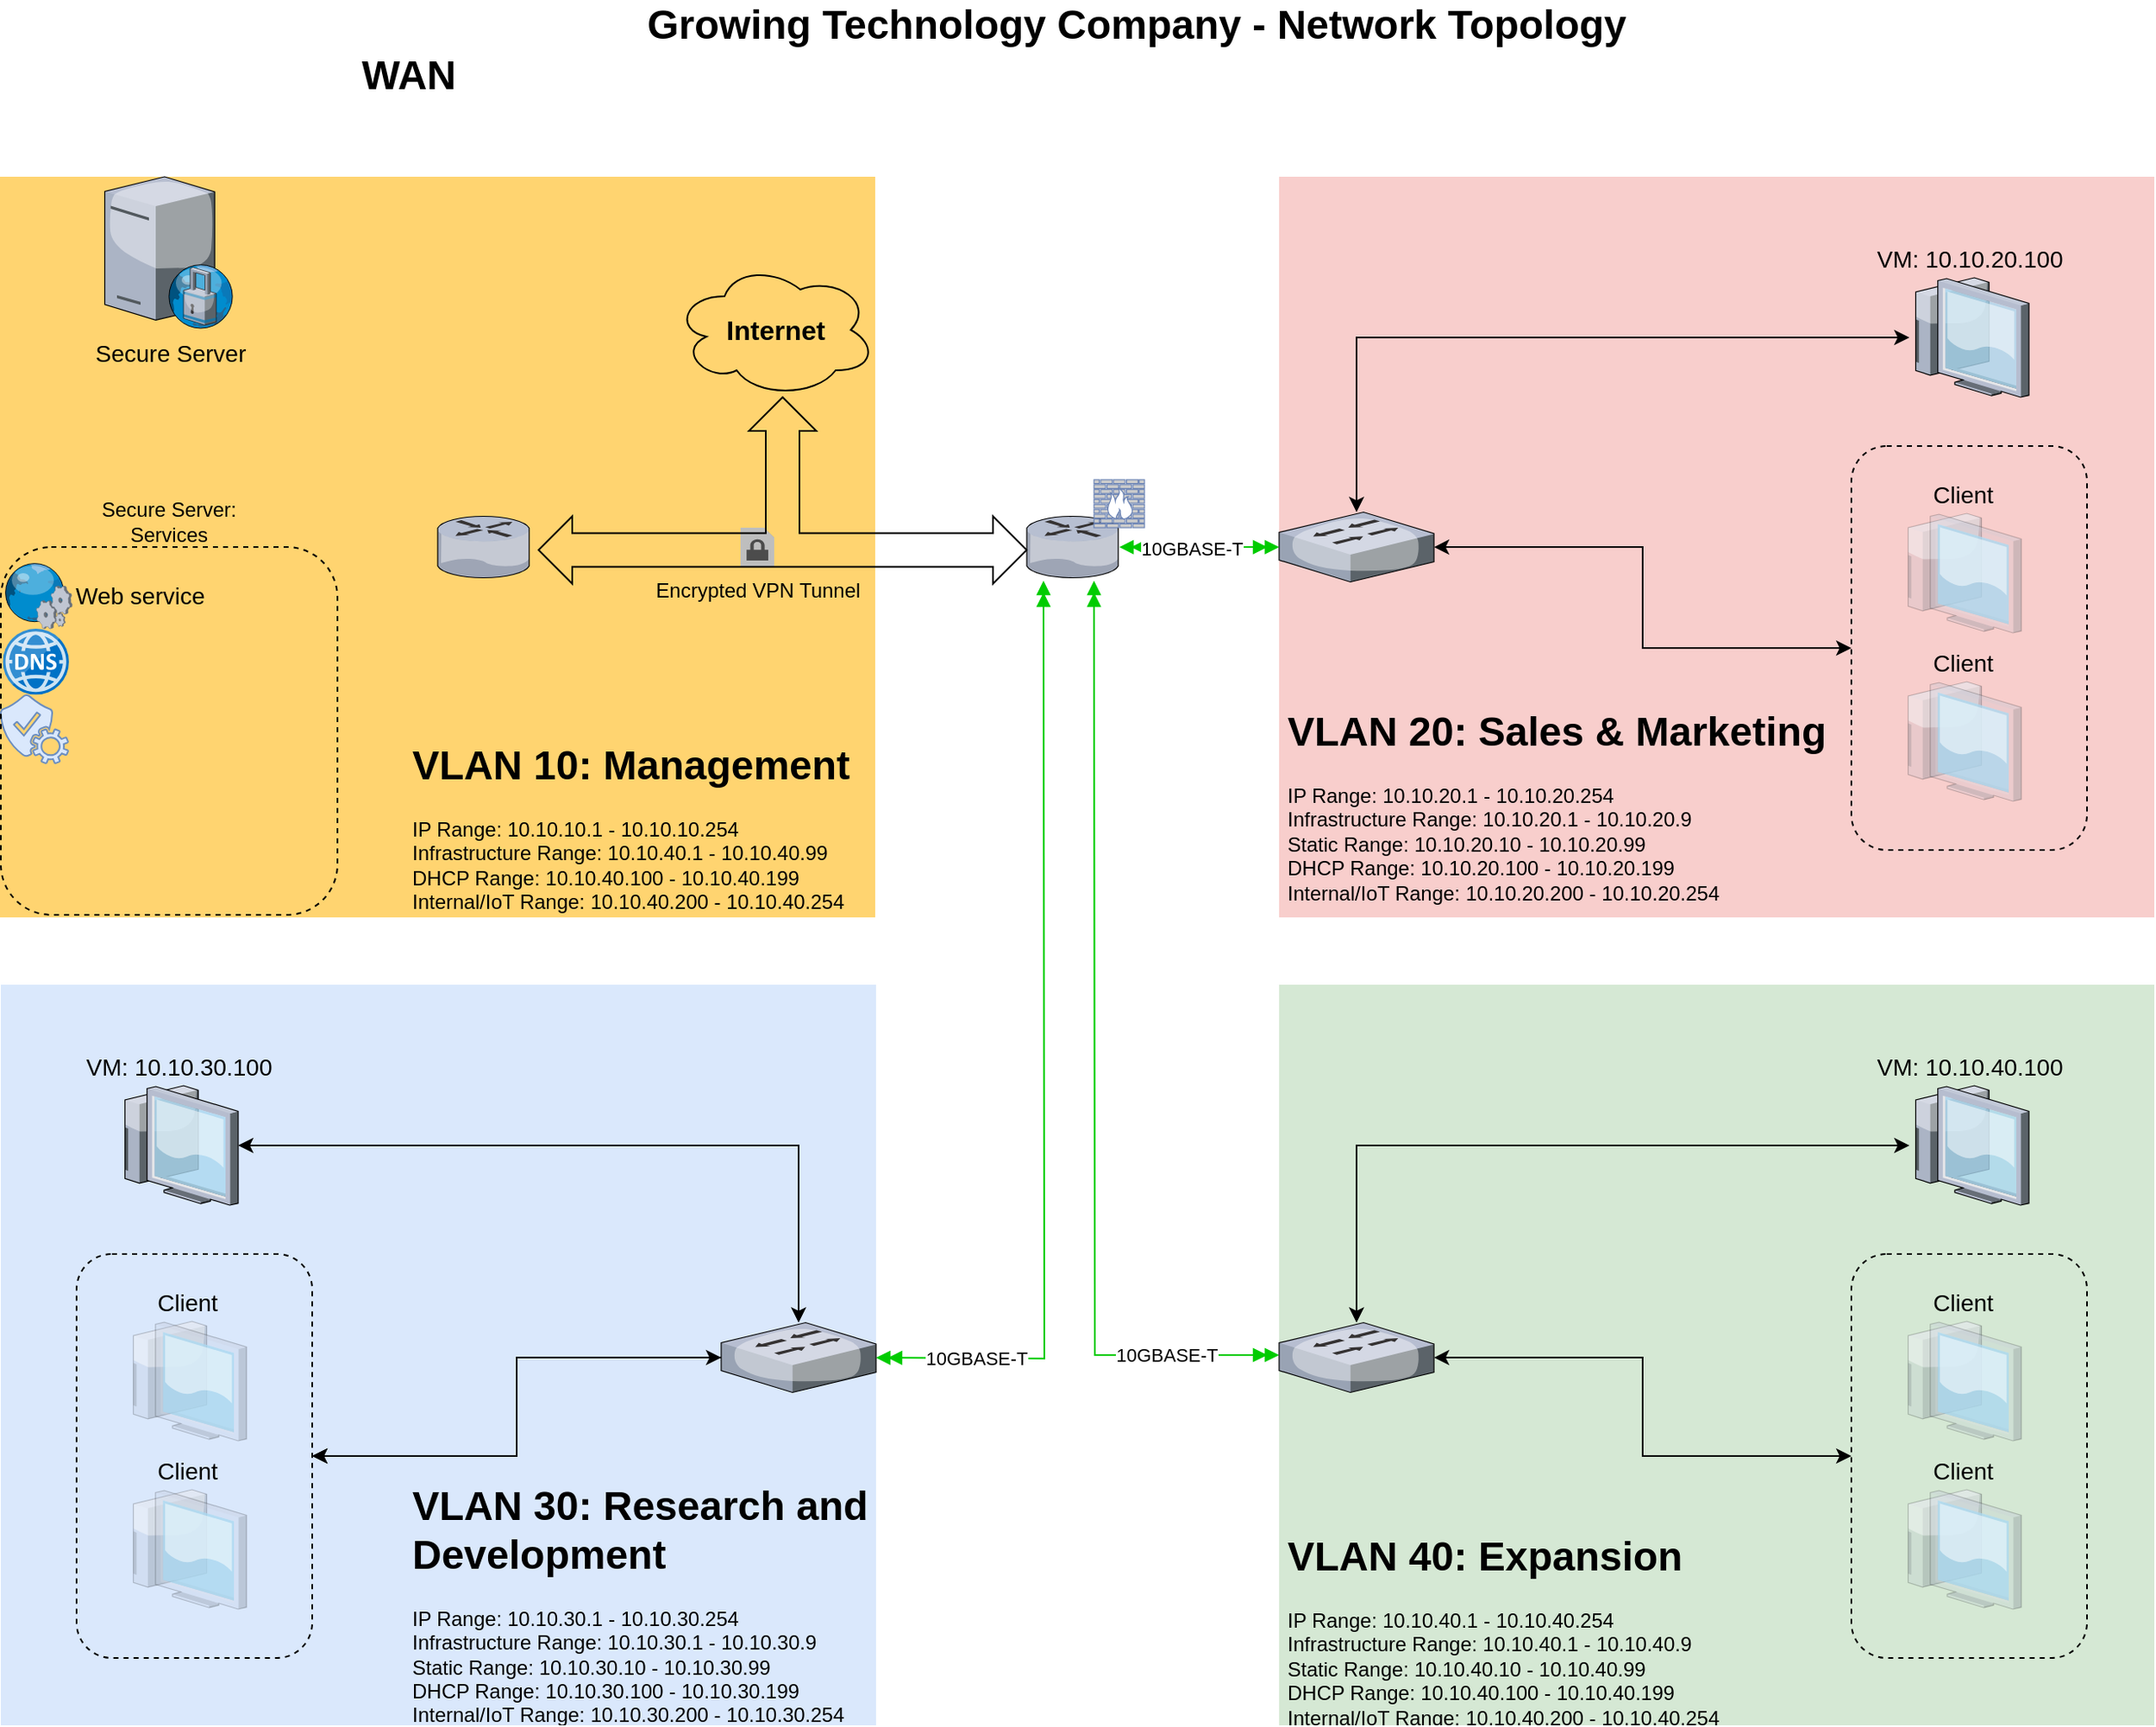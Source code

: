 <mxfile version="22.1.11" type="github">
  <diagram name="Page-1" id="e3a06f82-3646-2815-327d-82caf3d4e204">
    <mxGraphModel dx="1521" dy="833" grid="1" gridSize="10" guides="1" tooltips="1" connect="1" arrows="1" fold="1" page="1" pageScale="1.5" pageWidth="1169" pageHeight="826" background="none" math="0" shadow="0">
      <root>
        <mxCell id="0" style=";html=1;" />
        <mxCell id="1" style=";html=1;" parent="0" />
        <mxCell id="6a7d8f32e03d9370-58" value="" style="whiteSpace=wrap;html=1;fillColor=#dae8fc;fontSize=14;strokeColor=none;verticalAlign=top;movable=1;resizable=1;rotatable=1;deletable=1;editable=1;locked=0;connectable=1;" parent="1" vertex="1">
          <mxGeometry x="0.5" y="760" width="520" height="440" as="geometry" />
        </mxCell>
        <mxCell id="6a7d8f32e03d9370-61" value="" style="whiteSpace=wrap;html=1;fillColor=#f8cecc;fontSize=14;strokeColor=none;verticalAlign=top;" parent="1" vertex="1">
          <mxGeometry x="760" y="280" width="520" height="440" as="geometry" />
        </mxCell>
        <mxCell id="6a7d8f32e03d9370-60" value="" style="whiteSpace=wrap;html=1;fillColor=#d5e8d4;fontSize=14;strokeColor=none;verticalAlign=top;movable=1;resizable=1;rotatable=1;deletable=1;editable=1;locked=0;connectable=1;" parent="1" vertex="1">
          <mxGeometry x="760" y="760" width="520" height="440" as="geometry" />
        </mxCell>
        <mxCell id="_Fg3832ocY5UdGi91KtJ-26" style="edgeStyle=orthogonalEdgeStyle;rounded=0;orthogonalLoop=1;jettySize=auto;html=1;startArrow=doubleBlock;startFill=1;strokeColor=#00CC00;endArrow=doubleBlock;endFill=1;" parent="1" source="6a7d8f32e03d9370-60" edge="1">
          <mxGeometry relative="1" as="geometry">
            <mxPoint x="650" y="520" as="targetPoint" />
          </mxGeometry>
        </mxCell>
        <mxCell id="6a7d8f32e03d9370-57" value="" style="whiteSpace=wrap;html=1;fillColor=#FFD470;gradientColor=none;fontSize=14;strokeColor=none;verticalAlign=top;" parent="1" vertex="1">
          <mxGeometry y="280" width="520" height="440" as="geometry" />
        </mxCell>
        <mxCell id="nh6uhX6UCBA931svxPW4-37" style="edgeStyle=orthogonalEdgeStyle;rounded=1;orthogonalLoop=1;jettySize=auto;html=1;entryX=0;entryY=0.5;entryDx=0;entryDy=0;startArrow=doubleBlock;startFill=1;strokeColor=#00CC00;endArrow=doubleBlock;endFill=1;" parent="1" source="6a7d8f32e03d9370-13" target="6a7d8f32e03d9370-61" edge="1">
          <mxGeometry relative="1" as="geometry">
            <mxPoint x="713" y="510" as="targetPoint" />
          </mxGeometry>
        </mxCell>
        <mxCell id="6a7d8f32e03d9370-13" value="" style="verticalLabelPosition=bottom;aspect=fixed;html=1;verticalAlign=top;strokeColor=none;shape=mxgraph.citrix.router;fillColor=#66B2FF;gradientColor=#0066CC;fontSize=14;" parent="1" vertex="1">
          <mxGeometry x="610" y="481.75" width="55" height="36.5" as="geometry" />
        </mxCell>
        <mxCell id="_Fg3832ocY5UdGi91KtJ-34" style="edgeStyle=orthogonalEdgeStyle;rounded=0;orthogonalLoop=1;jettySize=auto;html=1;startArrow=classic;startFill=1;" parent="1" source="6a7d8f32e03d9370-29" target="nh6uhX6UCBA931svxPW4-12" edge="1">
          <mxGeometry relative="1" as="geometry" />
        </mxCell>
        <mxCell id="6a7d8f32e03d9370-29" value="VM: 10.10.20.100" style="verticalLabelPosition=top;aspect=fixed;html=1;verticalAlign=bottom;strokeColor=none;shape=mxgraph.citrix.thin_client;fillColor=#66B2FF;gradientColor=#0066CC;fontSize=14;labelPosition=center;align=center;" parent="1" vertex="1">
          <mxGeometry x="1134.5" y="340" width="71" height="71" as="geometry" />
        </mxCell>
        <mxCell id="6a7d8f32e03d9370-62" value="Growing Technology Company - Network Topology" style="text;strokeColor=none;fillColor=none;html=1;fontSize=24;fontStyle=1;verticalAlign=middle;align=center;" parent="1" vertex="1">
          <mxGeometry x="360" y="180" width="630.5" height="20" as="geometry" />
        </mxCell>
        <mxCell id="_Fg3832ocY5UdGi91KtJ-35" style="edgeStyle=orthogonalEdgeStyle;rounded=0;orthogonalLoop=1;jettySize=auto;html=1;entryX=0;entryY=0.5;entryDx=0;entryDy=0;startArrow=classic;startFill=1;" parent="1" source="nh6uhX6UCBA931svxPW4-12" target="_Fg3832ocY5UdGi91KtJ-22" edge="1">
          <mxGeometry relative="1" as="geometry" />
        </mxCell>
        <mxCell id="nh6uhX6UCBA931svxPW4-12" value="" style="verticalLabelPosition=bottom;sketch=0;aspect=fixed;html=1;verticalAlign=top;strokeColor=none;align=center;outlineConnect=0;shape=mxgraph.citrix.switch;" parent="1" vertex="1">
          <mxGeometry x="760" y="479.25" width="92" height="41.5" as="geometry" />
        </mxCell>
        <mxCell id="_Fg3832ocY5UdGi91KtJ-14" style="edgeStyle=orthogonalEdgeStyle;rounded=0;orthogonalLoop=1;jettySize=auto;html=1;entryX=1;entryY=0.5;entryDx=0;entryDy=0;" parent="1" source="nh6uhX6UCBA931svxPW4-13" target="_Fg3832ocY5UdGi91KtJ-7" edge="1">
          <mxGeometry relative="1" as="geometry" />
        </mxCell>
        <mxCell id="_Fg3832ocY5UdGi91KtJ-25" style="edgeStyle=orthogonalEdgeStyle;rounded=0;orthogonalLoop=1;jettySize=auto;html=1;startArrow=doubleBlock;startFill=1;strokeColor=#00CC00;endArrow=doubleBlock;endFill=1;" parent="1" edge="1">
          <mxGeometry relative="1" as="geometry">
            <mxPoint x="620" y="520" as="targetPoint" />
            <mxPoint x="520.5" y="981.6" as="sourcePoint" />
          </mxGeometry>
        </mxCell>
        <mxCell id="_Fg3832ocY5UdGi91KtJ-44" value="10GBASE-T" style="edgeLabel;html=1;align=center;verticalAlign=middle;resizable=0;points=[];" parent="_Fg3832ocY5UdGi91KtJ-25" vertex="1" connectable="0">
          <mxGeometry x="-0.809" y="-3" relative="1" as="geometry">
            <mxPoint x="6" y="-3" as="offset" />
          </mxGeometry>
        </mxCell>
        <mxCell id="nh6uhX6UCBA931svxPW4-13" value="" style="verticalLabelPosition=bottom;sketch=0;aspect=fixed;html=1;verticalAlign=top;strokeColor=none;align=center;outlineConnect=0;shape=mxgraph.citrix.switch;" parent="1" vertex="1">
          <mxGeometry x="428.5" y="960.75" width="92" height="41.5" as="geometry" />
        </mxCell>
        <mxCell id="_Fg3832ocY5UdGi91KtJ-31" style="edgeStyle=orthogonalEdgeStyle;rounded=0;orthogonalLoop=1;jettySize=auto;html=1;startArrow=classic;startFill=1;" parent="1" source="nh6uhX6UCBA931svxPW4-14" target="_Fg3832ocY5UdGi91KtJ-30" edge="1">
          <mxGeometry relative="1" as="geometry" />
        </mxCell>
        <mxCell id="nh6uhX6UCBA931svxPW4-14" value="" style="verticalLabelPosition=bottom;sketch=0;aspect=fixed;html=1;verticalAlign=top;strokeColor=none;align=center;outlineConnect=0;shape=mxgraph.citrix.switch;" parent="1" vertex="1">
          <mxGeometry x="760" y="960.75" width="92" height="41.5" as="geometry" />
        </mxCell>
        <mxCell id="_Fg3832ocY5UdGi91KtJ-12" style="edgeStyle=orthogonalEdgeStyle;rounded=0;orthogonalLoop=1;jettySize=auto;html=1;startArrow=classic;startFill=1;" parent="1" source="nh6uhX6UCBA931svxPW4-17" target="nh6uhX6UCBA931svxPW4-13" edge="1">
          <mxGeometry relative="1" as="geometry">
            <mxPoint x="360" y="940" as="targetPoint" />
          </mxGeometry>
        </mxCell>
        <mxCell id="nh6uhX6UCBA931svxPW4-17" value="VM: 10.10.30.100" style="verticalLabelPosition=top;aspect=fixed;html=1;verticalAlign=bottom;strokeColor=none;shape=mxgraph.citrix.thin_client;fillColor=#66B2FF;gradientColor=#0066CC;fontSize=14;labelPosition=center;align=center;" parent="1" vertex="1">
          <mxGeometry x="70.5" y="820" width="71" height="71" as="geometry" />
        </mxCell>
        <mxCell id="_Fg3832ocY5UdGi91KtJ-17" style="edgeStyle=orthogonalEdgeStyle;rounded=0;orthogonalLoop=1;jettySize=auto;html=1;startArrow=classic;startFill=1;" parent="1" source="nh6uhX6UCBA931svxPW4-18" target="nh6uhX6UCBA931svxPW4-14" edge="1">
          <mxGeometry relative="1" as="geometry" />
        </mxCell>
        <mxCell id="nh6uhX6UCBA931svxPW4-18" value="VM: 10.10.40.100" style="verticalLabelPosition=top;aspect=fixed;html=1;verticalAlign=bottom;strokeColor=none;shape=mxgraph.citrix.thin_client;fillColor=#66B2FF;gradientColor=#0066CC;fontSize=14;labelPosition=center;align=center;" parent="1" vertex="1">
          <mxGeometry x="1134.5" y="820" width="71" height="71" as="geometry" />
        </mxCell>
        <mxCell id="nh6uhX6UCBA931svxPW4-34" value="Encrypted VPN Tunnel" style="outlineConnect=0;dashed=0;verticalLabelPosition=bottom;verticalAlign=top;align=center;html=1;shape=mxgraph.aws3.encrypted_data;fillColor=#7D7C7C;gradientColor=none;" parent="1" vertex="1">
          <mxGeometry x="440" y="488.5" width="20" height="23" as="geometry" />
        </mxCell>
        <mxCell id="_Fg3832ocY5UdGi91KtJ-9" value="" style="group" parent="1" vertex="1" connectable="0">
          <mxGeometry x="45.5" y="920" width="140" height="240" as="geometry" />
        </mxCell>
        <mxCell id="_Fg3832ocY5UdGi91KtJ-5" value="Client" style="verticalLabelPosition=top;aspect=fixed;html=1;verticalAlign=bottom;shape=mxgraph.citrix.thin_client;fontSize=14;labelPosition=center;align=center;gradientDirection=south;opacity=20;movable=1;resizable=1;rotatable=1;deletable=1;editable=1;locked=0;connectable=1;" parent="_Fg3832ocY5UdGi91KtJ-9" vertex="1">
          <mxGeometry x="30" y="140" width="71" height="71" as="geometry" />
        </mxCell>
        <mxCell id="_Fg3832ocY5UdGi91KtJ-6" value="Client" style="verticalLabelPosition=top;aspect=fixed;html=1;verticalAlign=bottom;shape=mxgraph.citrix.thin_client;fontSize=14;labelPosition=center;align=center;gradientDirection=south;opacity=20;movable=1;resizable=1;rotatable=1;deletable=1;editable=1;locked=0;connectable=1;" parent="_Fg3832ocY5UdGi91KtJ-9" vertex="1">
          <mxGeometry x="30" y="40" width="71" height="71" as="geometry" />
        </mxCell>
        <mxCell id="_Fg3832ocY5UdGi91KtJ-7" value="" style="rounded=1;whiteSpace=wrap;html=1;dashed=1;fillColor=none;movable=1;resizable=1;rotatable=1;deletable=1;editable=1;locked=0;connectable=1;" parent="_Fg3832ocY5UdGi91KtJ-9" vertex="1">
          <mxGeometry width="140" height="240" as="geometry" />
        </mxCell>
        <mxCell id="_Fg3832ocY5UdGi91KtJ-10" value="" style="endArrow=none;html=1;rounded=0;" parent="1" source="6a7d8f32e03d9370-58" edge="1">
          <mxGeometry width="50" height="50" relative="1" as="geometry">
            <mxPoint x="400" y="810" as="sourcePoint" />
            <mxPoint x="450" y="760" as="targetPoint" />
          </mxGeometry>
        </mxCell>
        <mxCell id="_Fg3832ocY5UdGi91KtJ-13" style="edgeStyle=orthogonalEdgeStyle;rounded=0;orthogonalLoop=1;jettySize=auto;html=1;startArrow=classic;startFill=1;" parent="1" source="_Fg3832ocY5UdGi91KtJ-7" target="nh6uhX6UCBA931svxPW4-13" edge="1">
          <mxGeometry relative="1" as="geometry" />
        </mxCell>
        <mxCell id="_Fg3832ocY5UdGi91KtJ-19" value="" style="group" parent="1" vertex="1" connectable="0">
          <mxGeometry x="1100" y="440" width="140" height="240" as="geometry" />
        </mxCell>
        <mxCell id="_Fg3832ocY5UdGi91KtJ-20" value="Client" style="verticalLabelPosition=top;aspect=fixed;html=1;verticalAlign=bottom;shape=mxgraph.citrix.thin_client;fontSize=14;labelPosition=center;align=center;gradientDirection=south;opacity=20;movable=1;resizable=1;rotatable=1;deletable=1;editable=1;locked=0;connectable=1;" parent="_Fg3832ocY5UdGi91KtJ-19" vertex="1">
          <mxGeometry x="30" y="140" width="71" height="71" as="geometry" />
        </mxCell>
        <mxCell id="_Fg3832ocY5UdGi91KtJ-21" value="Client" style="verticalLabelPosition=top;aspect=fixed;html=1;verticalAlign=bottom;shape=mxgraph.citrix.thin_client;fontSize=14;labelPosition=center;align=center;gradientDirection=south;opacity=20;movable=1;resizable=1;rotatable=1;deletable=1;editable=1;locked=0;connectable=1;" parent="_Fg3832ocY5UdGi91KtJ-19" vertex="1">
          <mxGeometry x="30" y="40" width="71" height="71" as="geometry" />
        </mxCell>
        <mxCell id="_Fg3832ocY5UdGi91KtJ-22" value="" style="rounded=1;whiteSpace=wrap;html=1;dashed=1;fillColor=none;movable=1;resizable=1;rotatable=1;deletable=1;editable=1;locked=0;connectable=1;" parent="_Fg3832ocY5UdGi91KtJ-19" vertex="1">
          <mxGeometry width="140" height="240" as="geometry" />
        </mxCell>
        <mxCell id="_Fg3832ocY5UdGi91KtJ-27" value="" style="group" parent="1" vertex="1" connectable="0">
          <mxGeometry x="1100" y="920" width="140" height="240" as="geometry" />
        </mxCell>
        <mxCell id="_Fg3832ocY5UdGi91KtJ-28" value="Client" style="verticalLabelPosition=top;aspect=fixed;html=1;verticalAlign=bottom;shape=mxgraph.citrix.thin_client;fontSize=14;labelPosition=center;align=center;gradientDirection=south;opacity=20;movable=1;resizable=1;rotatable=1;deletable=1;editable=1;locked=0;connectable=1;" parent="_Fg3832ocY5UdGi91KtJ-27" vertex="1">
          <mxGeometry x="30" y="140" width="71" height="71" as="geometry" />
        </mxCell>
        <mxCell id="_Fg3832ocY5UdGi91KtJ-29" value="Client" style="verticalLabelPosition=top;aspect=fixed;html=1;verticalAlign=bottom;shape=mxgraph.citrix.thin_client;fontSize=14;labelPosition=center;align=center;gradientDirection=south;opacity=20;movable=1;resizable=1;rotatable=1;deletable=1;editable=1;locked=0;connectable=1;" parent="_Fg3832ocY5UdGi91KtJ-27" vertex="1">
          <mxGeometry x="30" y="40" width="71" height="71" as="geometry" />
        </mxCell>
        <mxCell id="_Fg3832ocY5UdGi91KtJ-30" value="" style="rounded=1;whiteSpace=wrap;html=1;dashed=1;fillColor=none;movable=1;resizable=1;rotatable=1;deletable=1;editable=1;locked=0;connectable=1;" parent="_Fg3832ocY5UdGi91KtJ-27" vertex="1">
          <mxGeometry width="140" height="240" as="geometry" />
        </mxCell>
        <mxCell id="_Fg3832ocY5UdGi91KtJ-36" value="" style="verticalLabelPosition=bottom;aspect=fixed;html=1;verticalAlign=top;strokeColor=none;shape=mxgraph.citrix.router;fillColor=#66B2FF;gradientColor=#0066CC;fontSize=14;" parent="1" vertex="1">
          <mxGeometry x="260" y="481.75" width="55" height="36.5" as="geometry" />
        </mxCell>
        <mxCell id="_Fg3832ocY5UdGi91KtJ-39" value="&lt;h1&gt;VLAN 40: Expansion&lt;/h1&gt;&lt;p&gt;IP Range: 10.10.40.1 - 10.10.40.254&lt;br&gt;Infrastructure Range: 10.10.40.1 - 10.10.40.9&lt;br&gt;Static Range: 10.10.40.10 - 10.10.40.99&lt;br&gt;DHCP Range: 10.10.40.100 - 10.10.40.199&lt;br&gt;Internal/IoT Range: 10.10.40.200 - 10.10.40.254&lt;br&gt;&lt;br&gt;&lt;/p&gt;" style="text;html=1;strokeColor=none;fillColor=none;spacing=5;spacingTop=-20;whiteSpace=wrap;overflow=hidden;rounded=0;" parent="1" vertex="1">
          <mxGeometry x="760" y="1080" width="300" height="120" as="geometry" />
        </mxCell>
        <mxCell id="_Fg3832ocY5UdGi91KtJ-40" value="&lt;h1&gt;VLAN 10: Management&lt;/h1&gt;&lt;p&gt;IP Range: 10.10.10.1 - 10.10.10.254&lt;br&gt;Infrastructure Range: 10.10.40.1 - 10.10.40.99&lt;br&gt;DHCP Range: 10.10.40.100 - 10.10.40.199&lt;br&gt;Internal/IoT Range: 10.10.40.200 - 10.10.40.254&lt;br&gt;&lt;br&gt;&lt;/p&gt;" style="text;html=1;strokeColor=none;fillColor=none;spacing=5;spacingTop=-20;whiteSpace=wrap;overflow=hidden;rounded=0;" parent="1" vertex="1">
          <mxGeometry x="240" y="610" width="280" height="110" as="geometry" />
        </mxCell>
        <mxCell id="_Fg3832ocY5UdGi91KtJ-41" value="&lt;h1&gt;VLAN 20: Sales &amp;amp; Marketing&lt;/h1&gt;&lt;p&gt;IP Range: 10.10.20.1 - 10.10.20.254&lt;br&gt;Infrastructure Range: 10.10.20.1 - 10.10.20.9&lt;br&gt;Static Range: 10.10.20.10 - 10.10.20.99&lt;br&gt;DHCP Range: 10.10.20.100 - 10.10.20.199&lt;br&gt;Internal/IoT Range: 10.10.20.200 - 10.10.20.254&lt;br&gt;&lt;br&gt;&lt;/p&gt;" style="text;html=1;strokeColor=none;fillColor=none;spacing=5;spacingTop=-20;whiteSpace=wrap;overflow=hidden;rounded=0;" parent="1" vertex="1">
          <mxGeometry x="760" y="590" width="330" height="130" as="geometry" />
        </mxCell>
        <mxCell id="_Fg3832ocY5UdGi91KtJ-42" value="&lt;h1&gt;VLAN 30: Research and Development&lt;br&gt;&lt;/h1&gt;&lt;p&gt;IP Range: 10.10.30.1 - 10.10.30.254&lt;br&gt;Infrastructure Range: 10.10.30.1 - 10.10.30.9&lt;br&gt;Static Range: 10.10.30.10 - 10.10.30.99&lt;br&gt;DHCP Range: 10.10.30.100 - 10.10.30.199&lt;br&gt;Internal/IoT Range: 10.10.30.200 - 10.10.30.254&lt;br&gt;&lt;br&gt;&lt;/p&gt;" style="text;html=1;strokeColor=none;fillColor=none;spacing=5;spacingTop=-20;whiteSpace=wrap;overflow=hidden;rounded=0;" parent="1" vertex="1">
          <mxGeometry x="240" y="1050" width="280" height="150" as="geometry" />
        </mxCell>
        <mxCell id="_Fg3832ocY5UdGi91KtJ-45" value="10GBASE-T" style="edgeLabel;html=1;align=center;verticalAlign=middle;resizable=0;points=[];" parent="1" vertex="1" connectable="0">
          <mxGeometry x="570" y="994.6" as="geometry">
            <mxPoint x="123" y="-15" as="offset" />
          </mxGeometry>
        </mxCell>
        <mxCell id="_Fg3832ocY5UdGi91KtJ-46" value="10GBASE-T" style="edgeLabel;html=1;align=center;verticalAlign=middle;resizable=0;points=[];" parent="1" vertex="1" connectable="0">
          <mxGeometry x="600" y="1004.6" as="geometry">
            <mxPoint x="108" y="-504" as="offset" />
          </mxGeometry>
        </mxCell>
        <mxCell id="6a7d8f32e03d9370-25" value="Secure Server" style="verticalLabelPosition=bottom;aspect=fixed;html=1;verticalAlign=top;strokeColor=none;shape=mxgraph.citrix.proxy_server;fillColor=#66B2FF;gradientColor=#0066CC;fontSize=14;" parent="1" vertex="1">
          <mxGeometry x="62.25" y="280" width="76.5" height="90" as="geometry" />
        </mxCell>
        <mxCell id="_Fg3832ocY5UdGi91KtJ-54" value="" style="group" parent="1" vertex="1" connectable="0">
          <mxGeometry x="0.5" y="500" width="200" height="218.5" as="geometry" />
        </mxCell>
        <mxCell id="_Fg3832ocY5UdGi91KtJ-52" value="" style="sketch=0;pointerEvents=1;shadow=0;dashed=0;html=1;strokeColor=#6c8ebf;fillColor=#dae8fc;labelPosition=center;verticalLabelPosition=bottom;verticalAlign=top;outlineConnect=0;align=center;shape=mxgraph.office.services.verification_service;container=0;" parent="_Fg3832ocY5UdGi91KtJ-54" vertex="1">
          <mxGeometry y="87.75" width="40" height="40.75" as="geometry" />
        </mxCell>
        <mxCell id="6a7d8f32e03d9370-30" value="Web service" style="verticalLabelPosition=middle;aspect=fixed;html=1;verticalAlign=middle;strokeColor=none;shape=mxgraph.citrix.web_service;fillColor=#66B2FF;gradientColor=#0066CC;fontSize=14;container=0;labelPosition=right;align=left;" parent="_Fg3832ocY5UdGi91KtJ-54" vertex="1">
          <mxGeometry x="1.21" y="9.25" width="41.21" height="39.25" as="geometry" />
        </mxCell>
        <mxCell id="nh6uhX6UCBA931svxPW4-1" value="" style="image;sketch=0;aspect=fixed;html=1;points=[];align=center;fontSize=12;image=img/lib/mscae/DNS.svg;container=0;" parent="_Fg3832ocY5UdGi91KtJ-54" vertex="1">
          <mxGeometry x="1.21" y="48.5" width="39.25" height="39.25" as="geometry" />
        </mxCell>
        <mxCell id="_Fg3832ocY5UdGi91KtJ-32" value="" style="rounded=1;whiteSpace=wrap;html=1;fillColor=none;dashed=1;container=0;" parent="_Fg3832ocY5UdGi91KtJ-54" vertex="1">
          <mxGeometry width="200" height="218.5" as="geometry" />
        </mxCell>
        <mxCell id="_Fg3832ocY5UdGi91KtJ-57" value="Secure Server: Services" style="text;html=1;strokeColor=none;fillColor=none;align=center;verticalAlign=middle;whiteSpace=wrap;rounded=0;" parent="1" vertex="1">
          <mxGeometry x="45.25" y="470" width="110.5" height="30" as="geometry" />
        </mxCell>
        <mxCell id="_Fg3832ocY5UdGi91KtJ-58" value="" style="fontColor=#0066CC;verticalAlign=top;verticalLabelPosition=bottom;labelPosition=center;align=center;html=1;outlineConnect=0;fillColor=#CCCCCC;strokeColor=#6881B3;gradientColor=none;gradientDirection=north;strokeWidth=2;shape=mxgraph.networks.firewall;" parent="1" vertex="1">
          <mxGeometry x="650" y="460" width="30" height="28.5" as="geometry" />
        </mxCell>
        <mxCell id="r5elW0VxAyG1ImCirG1p-3" value="&lt;h1&gt;WAN&lt;/h1&gt;" style="text;html=1;strokeColor=none;fillColor=none;align=center;verticalAlign=middle;whiteSpace=wrap;rounded=0;" vertex="1" parent="1">
          <mxGeometry x="180.5" y="200" width="124.25" height="40" as="geometry" />
        </mxCell>
        <mxCell id="r5elW0VxAyG1ImCirG1p-6" value="" style="html=1;shadow=0;dashed=0;align=center;verticalAlign=middle;shape=mxgraph.arrows2.triadArrow;dy=10;dx=20;arrowHead=40;fillColor=none;" vertex="1" parent="1">
          <mxGeometry x="320" y="411" width="290" height="110.75" as="geometry" />
        </mxCell>
        <mxCell id="r5elW0VxAyG1ImCirG1p-10" value="&lt;b&gt;&lt;font style=&quot;font-size: 16px;&quot;&gt;Internet&lt;/font&gt;&lt;/b&gt;" style="ellipse;shape=cloud;whiteSpace=wrap;html=1;fillColor=none;" vertex="1" parent="1">
          <mxGeometry x="400.5" y="331" width="120" height="80" as="geometry" />
        </mxCell>
      </root>
    </mxGraphModel>
  </diagram>
</mxfile>
